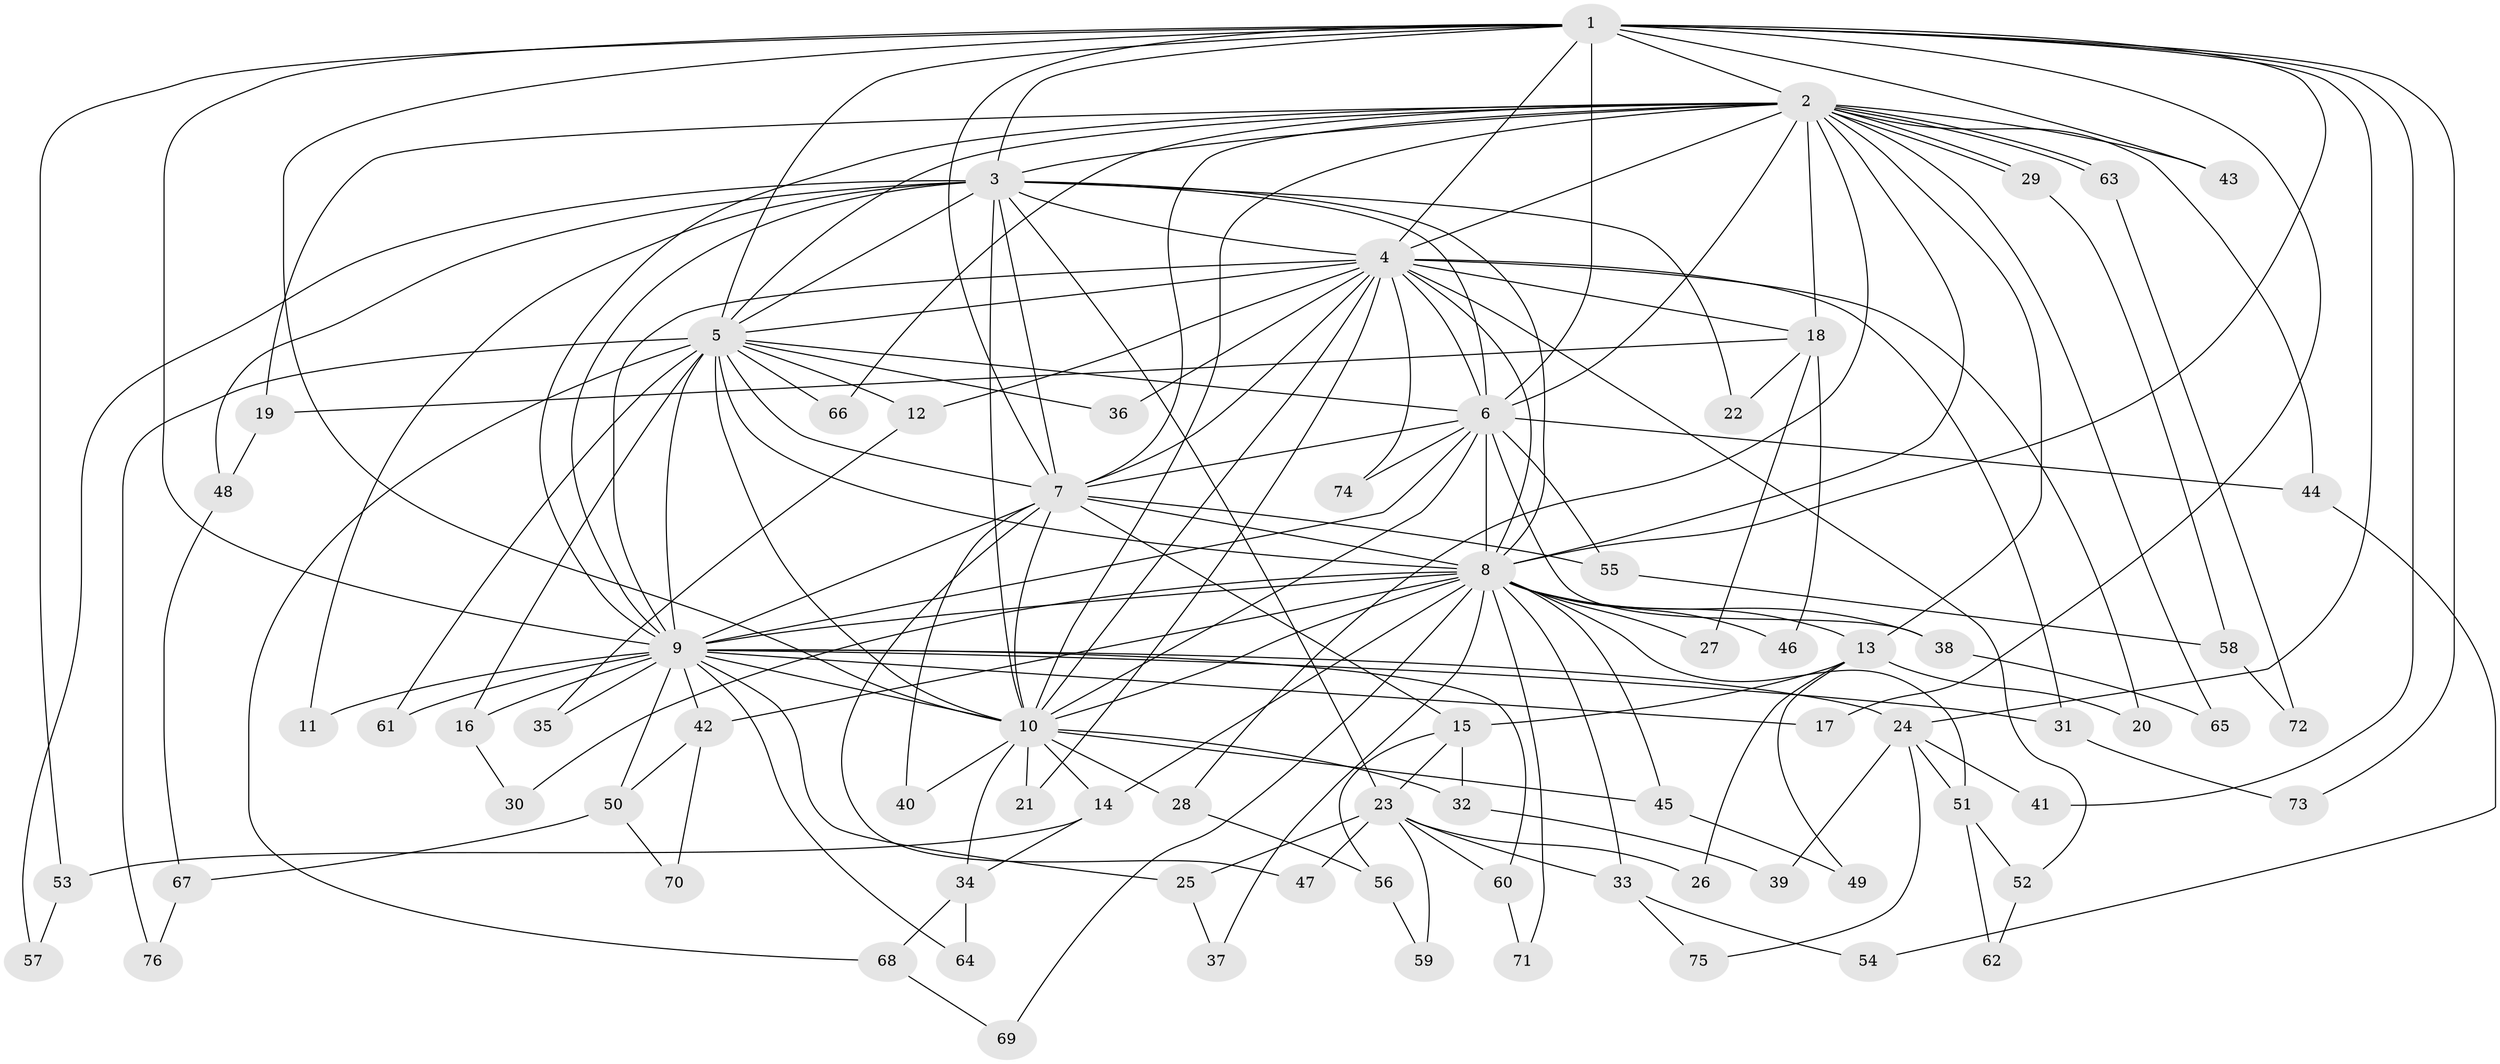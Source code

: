 // coarse degree distribution, {12: 0.018867924528301886, 9: 0.03773584905660377, 26: 0.018867924528301886, 2: 0.5471698113207547, 5: 0.07547169811320754, 4: 0.09433962264150944, 1: 0.09433962264150944, 3: 0.09433962264150944, 18: 0.018867924528301886}
// Generated by graph-tools (version 1.1) at 2025/46/03/04/25 21:46:26]
// undirected, 76 vertices, 177 edges
graph export_dot {
graph [start="1"]
  node [color=gray90,style=filled];
  1;
  2;
  3;
  4;
  5;
  6;
  7;
  8;
  9;
  10;
  11;
  12;
  13;
  14;
  15;
  16;
  17;
  18;
  19;
  20;
  21;
  22;
  23;
  24;
  25;
  26;
  27;
  28;
  29;
  30;
  31;
  32;
  33;
  34;
  35;
  36;
  37;
  38;
  39;
  40;
  41;
  42;
  43;
  44;
  45;
  46;
  47;
  48;
  49;
  50;
  51;
  52;
  53;
  54;
  55;
  56;
  57;
  58;
  59;
  60;
  61;
  62;
  63;
  64;
  65;
  66;
  67;
  68;
  69;
  70;
  71;
  72;
  73;
  74;
  75;
  76;
  1 -- 2;
  1 -- 3;
  1 -- 4;
  1 -- 5;
  1 -- 6;
  1 -- 7;
  1 -- 8;
  1 -- 9;
  1 -- 10;
  1 -- 17;
  1 -- 24;
  1 -- 41;
  1 -- 43;
  1 -- 53;
  1 -- 73;
  2 -- 3;
  2 -- 4;
  2 -- 5;
  2 -- 6;
  2 -- 7;
  2 -- 8;
  2 -- 9;
  2 -- 10;
  2 -- 13;
  2 -- 18;
  2 -- 19;
  2 -- 28;
  2 -- 29;
  2 -- 29;
  2 -- 43;
  2 -- 44;
  2 -- 63;
  2 -- 63;
  2 -- 65;
  2 -- 66;
  3 -- 4;
  3 -- 5;
  3 -- 6;
  3 -- 7;
  3 -- 8;
  3 -- 9;
  3 -- 10;
  3 -- 11;
  3 -- 22;
  3 -- 23;
  3 -- 48;
  3 -- 57;
  4 -- 5;
  4 -- 6;
  4 -- 7;
  4 -- 8;
  4 -- 9;
  4 -- 10;
  4 -- 12;
  4 -- 18;
  4 -- 20;
  4 -- 21;
  4 -- 31;
  4 -- 36;
  4 -- 52;
  4 -- 74;
  5 -- 6;
  5 -- 7;
  5 -- 8;
  5 -- 9;
  5 -- 10;
  5 -- 12;
  5 -- 16;
  5 -- 36;
  5 -- 61;
  5 -- 66;
  5 -- 68;
  5 -- 76;
  6 -- 7;
  6 -- 8;
  6 -- 9;
  6 -- 10;
  6 -- 38;
  6 -- 44;
  6 -- 55;
  6 -- 74;
  7 -- 8;
  7 -- 9;
  7 -- 10;
  7 -- 15;
  7 -- 40;
  7 -- 47;
  7 -- 55;
  8 -- 9;
  8 -- 10;
  8 -- 13;
  8 -- 14;
  8 -- 27;
  8 -- 30;
  8 -- 33;
  8 -- 37;
  8 -- 38;
  8 -- 42;
  8 -- 45;
  8 -- 46;
  8 -- 51;
  8 -- 69;
  8 -- 71;
  9 -- 10;
  9 -- 11;
  9 -- 16;
  9 -- 17;
  9 -- 24;
  9 -- 25;
  9 -- 31;
  9 -- 35;
  9 -- 42;
  9 -- 50;
  9 -- 60;
  9 -- 61;
  9 -- 64;
  10 -- 14;
  10 -- 21;
  10 -- 28;
  10 -- 32;
  10 -- 34;
  10 -- 40;
  10 -- 45;
  12 -- 35;
  13 -- 15;
  13 -- 20;
  13 -- 26;
  13 -- 49;
  14 -- 34;
  14 -- 53;
  15 -- 23;
  15 -- 32;
  15 -- 56;
  16 -- 30;
  18 -- 19;
  18 -- 22;
  18 -- 27;
  18 -- 46;
  19 -- 48;
  23 -- 25;
  23 -- 26;
  23 -- 33;
  23 -- 47;
  23 -- 59;
  23 -- 60;
  24 -- 39;
  24 -- 41;
  24 -- 51;
  24 -- 75;
  25 -- 37;
  28 -- 56;
  29 -- 58;
  31 -- 73;
  32 -- 39;
  33 -- 54;
  33 -- 75;
  34 -- 64;
  34 -- 68;
  38 -- 65;
  42 -- 50;
  42 -- 70;
  44 -- 54;
  45 -- 49;
  48 -- 67;
  50 -- 67;
  50 -- 70;
  51 -- 52;
  51 -- 62;
  52 -- 62;
  53 -- 57;
  55 -- 58;
  56 -- 59;
  58 -- 72;
  60 -- 71;
  63 -- 72;
  67 -- 76;
  68 -- 69;
}
